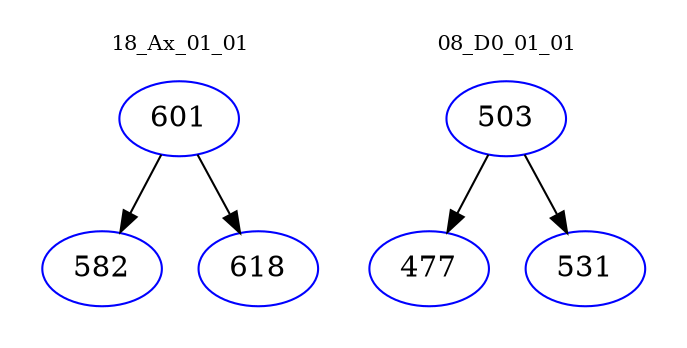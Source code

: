 digraph{
subgraph cluster_0 {
color = white
label = "18_Ax_01_01";
fontsize=10;
T0_601 [label="601", color="blue"]
T0_601 -> T0_582 [color="black"]
T0_582 [label="582", color="blue"]
T0_601 -> T0_618 [color="black"]
T0_618 [label="618", color="blue"]
}
subgraph cluster_1 {
color = white
label = "08_D0_01_01";
fontsize=10;
T1_503 [label="503", color="blue"]
T1_503 -> T1_477 [color="black"]
T1_477 [label="477", color="blue"]
T1_503 -> T1_531 [color="black"]
T1_531 [label="531", color="blue"]
}
}
